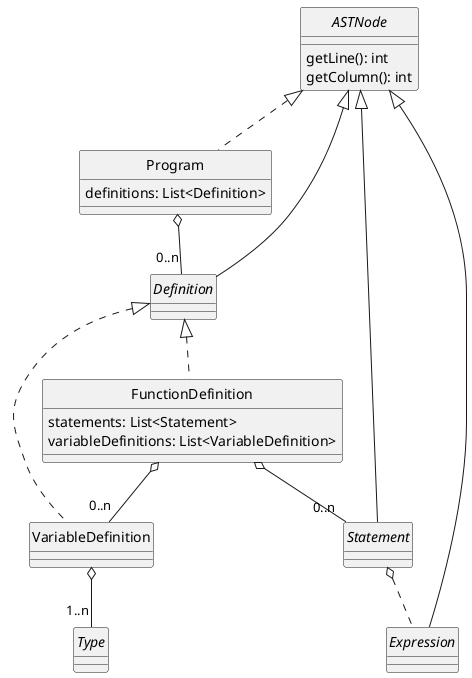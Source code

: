 @startuml Program
skinparam style strictuml
skinparam monochrome true


interface ASTNode {
    getLine(): int
    getColumn(): int
}

class Program {
    definitions: List<Definition>
}

interface Statement

interface Expression

interface Definition

class VariableDefinition {
}

class FunctionDefinition {
    statements: List<Statement>
    variableDefinitions: List<VariableDefinition>
}

interface Type

ASTNode <|.. Program
ASTNode <|-- Statement
ASTNode <|-- Expression
ASTNode <|-- Definition
Program o-- "0..n" Definition
Statement o.. Expression
Definition <|.. VariableDefinition
Definition <|.. FunctionDefinition
FunctionDefinition o-- "0..n" Statement
FunctionDefinition o-- "0..n" VariableDefinition
VariableDefinition o-- "1..n" Type

@enduml
